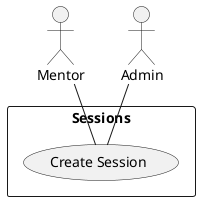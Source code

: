 @startuml CreateSession
actor :Mentor:
actor :Admin:

rectangle "Sessions" {
  (Create Session) as create
}
Admin -- create
Mentor -- create
@enduml

/`
# Participating Actors

- Admin
- Mentor

# Preconditions

- The Admin is authenticated
- The Mentor is authenticated

# Flow of Events

1. Mentor requests to create a session
2. Admin receives the request
3. Admin approves the request
4. system notifies the Mentor of the approval
5. session opens to be started at the specified time

# Alternative Flow of Events


3a. Admin rejects the request
4a. system notifies the Mentor of the rejection


# Quality Requirements
Button should be on the main page where all sessions are shown pending sessions should be displayed separately and if the user is an admin approve/denial should be next to it

